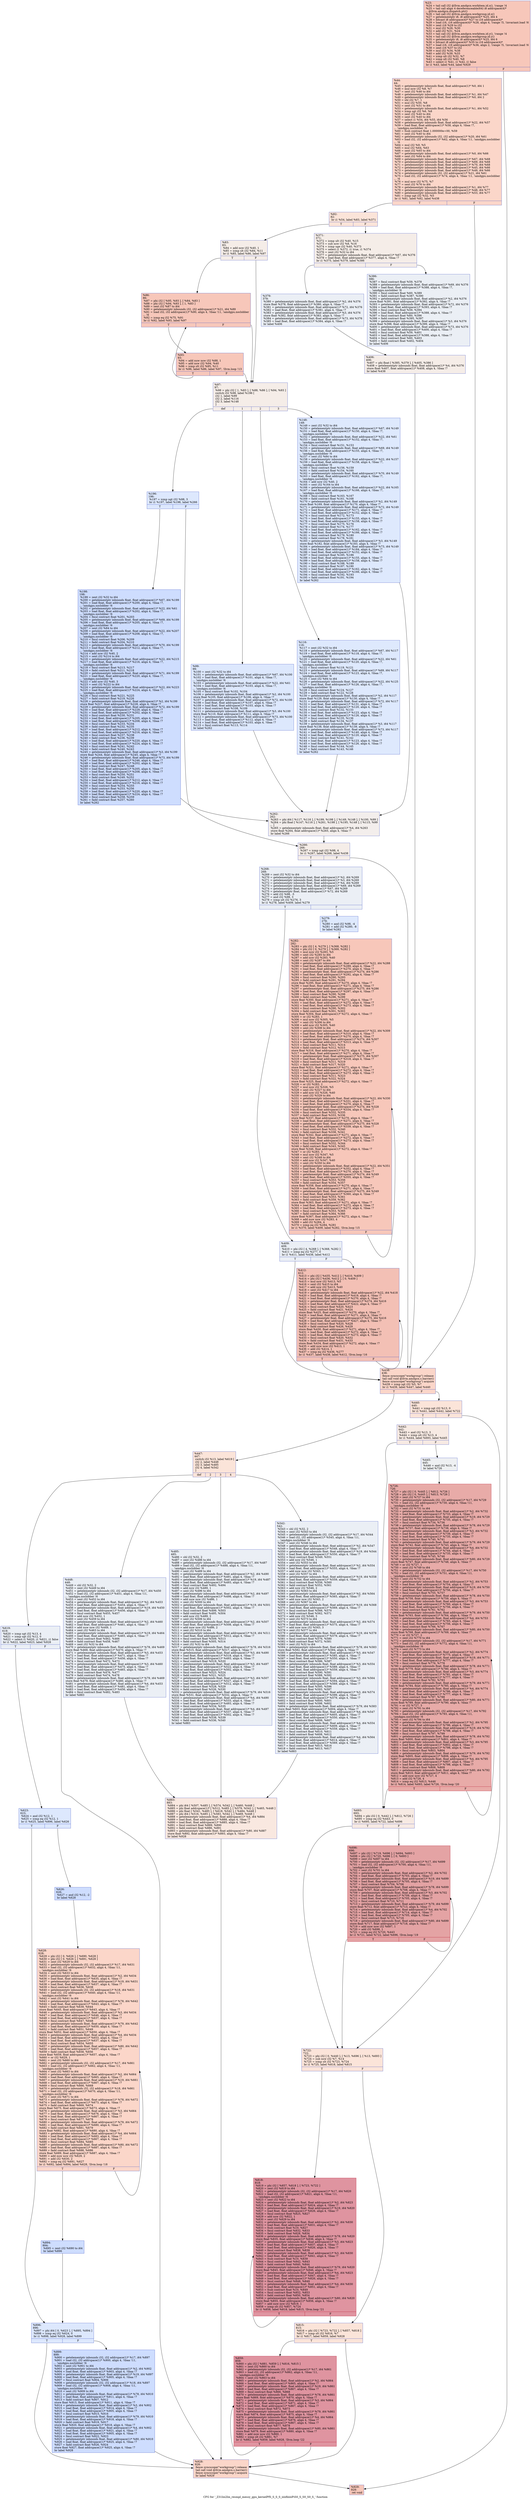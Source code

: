 digraph "CFG for '_Z31lin2lin_resmpl_messy_gpu_kernelPfS_S_S_S_iiiiifiiiiiiPiS0_S_S0_S0_S_' function" {
	label="CFG for '_Z31lin2lin_resmpl_messy_gpu_kernelPfS_S_S_S_iiiiifiiiiiiPiS0_S_S0_S0_S_' function";

	Node0x5a4b9c0 [shape=record,color="#3d50c3ff", style=filled, fillcolor="#ec7f6370",label="{%23:\l  %24 = tail call i32 @llvm.amdgcn.workitem.id.x(), !range !4\l  %25 = tail call align 4 dereferenceable(64) i8 addrspace(4)*\l... @llvm.amdgcn.dispatch.ptr()\l  %26 = tail call i32 @llvm.amdgcn.workgroup.id.x()\l  %27 = getelementptr i8, i8 addrspace(4)* %25, i64 4\l  %28 = bitcast i8 addrspace(4)* %27 to i16 addrspace(4)*\l  %29 = load i16, i16 addrspace(4)* %28, align 4, !range !5, !invariant.load !6\l  %30 = zext i16 %29 to i32\l  %31 = mul i32 %26, %30\l  %32 = add i32 %31, %24\l  %33 = tail call i32 @llvm.amdgcn.workitem.id.y(), !range !4\l  %34 = tail call i32 @llvm.amdgcn.workgroup.id.y()\l  %35 = getelementptr i8, i8 addrspace(4)* %25, i64 6\l  %36 = bitcast i8 addrspace(4)* %35 to i16 addrspace(4)*\l  %37 = load i16, i16 addrspace(4)* %36, align 2, !range !5, !invariant.load !6\l  %38 = zext i16 %37 to i32\l  %39 = mul i32 %34, %38\l  %40 = add i32 %39, %33\l  %41 = icmp ult i32 %32, %7\l  %42 = icmp ult i32 %40, %8\l  %43 = select i1 %41, i1 %42, i1 false\l  br i1 %43, label %44, label %929\l|{<s0>T|<s1>F}}"];
	Node0x5a4b9c0:s0 -> Node0x5a50040;
	Node0x5a4b9c0:s1 -> Node0x5a500d0;
	Node0x5a50040 [shape=record,color="#3d50c3ff", style=filled, fillcolor="#f6a38570",label="{%44:\l44:                                               \l  %45 = getelementptr inbounds float, float addrspace(1)* %0, i64 1\l  %46 = mul nsw i32 %8, %7\l  %47 = sext i32 %46 to i64\l  %48 = getelementptr inbounds float, float addrspace(1)* %1, i64 %47\l  %49 = getelementptr inbounds float, float addrspace(1)* %0, i64 2\l  %50 = shl i32 %7, 1\l  %51 = mul i32 %50, %8\l  %52 = sext i32 %51 to i64\l  %53 = getelementptr inbounds float, float addrspace(1)* %1, i64 %52\l  %54 = icmp sgt i32 %6, %8\l  %55 = zext i32 %40 to i64\l  %56 = sext i32 %40 to i64\l  %57 = select i1 %54, i64 %55, i64 %56\l  %58 = getelementptr inbounds float, float addrspace(1)* %22, i64 %57\l  %59 = load float, float addrspace(1)* %58, align 4, !tbaa !7,\l... !amdgpu.noclobber !6\l  %60 = fsub contract float 1.000000e+00, %59\l  %61 = sext i32 %40 to i64\l  %62 = getelementptr inbounds i32, i32 addrspace(1)* %20, i64 %61\l  %63 = load i32, i32 addrspace(1)* %62, align 4, !tbaa !11, !amdgpu.noclobber\l... !6\l  %64 = mul i32 %9, %5\l  %65 = mul i32 %64, %63\l  %66 = sext i32 %65 to i64\l  %67 = getelementptr inbounds float, float addrspace(1)* %0, i64 %66\l  %68 = sext i32 %64 to i64\l  %69 = getelementptr inbounds float, float addrspace(1)* %67, i64 %68\l  %70 = getelementptr inbounds float, float addrspace(1)* %69, i64 %68\l  %71 = getelementptr inbounds float, float addrspace(1)* %70, i64 %68\l  %72 = getelementptr inbounds float, float addrspace(1)* %45, i64 %66\l  %73 = getelementptr inbounds float, float addrspace(1)* %49, i64 %66\l  %74 = getelementptr inbounds i32, i32 addrspace(1)* %21, i64 %61\l  %75 = load i32, i32 addrspace(1)* %74, align 4, !tbaa !11, !amdgpu.noclobber\l... !6\l  %76 = mul nsw i32 %75, %7\l  %77 = sext i32 %76 to i64\l  %78 = getelementptr inbounds float, float addrspace(1)* %1, i64 %77\l  %79 = getelementptr inbounds float, float addrspace(1)* %48, i64 %77\l  %80 = getelementptr inbounds float, float addrspace(1)* %53, i64 %77\l  %81 = icmp ugt i32 %32, %5\l  br i1 %81, label %82, label %438\l|{<s0>T|<s1>F}}"];
	Node0x5a50040:s0 -> Node0x5a52d00;
	Node0x5a50040:s1 -> Node0x5a52d90;
	Node0x5a52d00 [shape=record,color="#3d50c3ff", style=filled, fillcolor="#f5c1a970",label="{%82:\l82:                                               \l  br i1 %54, label %83, label %371\l|{<s0>T|<s1>F}}"];
	Node0x5a52d00:s0 -> Node0x5a52ed0;
	Node0x5a52d00:s1 -> Node0x5a52f20;
	Node0x5a52ed0 [shape=record,color="#3d50c3ff", style=filled, fillcolor="#e8d6cc70",label="{%83:\l83:                                               \l  %84 = add nsw i32 %40, 1\l  %85 = icmp slt i32 %84, %11\l  br i1 %85, label %86, label %97\l|{<s0>T|<s1>F}}"];
	Node0x5a52ed0:s0 -> Node0x5a53180;
	Node0x5a52ed0:s1 -> Node0x5a531d0;
	Node0x5a53180 [shape=record,color="#3d50c3ff", style=filled, fillcolor="#ec7f6370",label="{%86:\l86:                                               \l  %87 = phi i32 [ %95, %93 ], [ %84, %83 ]\l  %88 = phi i32 [ %94, %93 ], [ 1, %83 ]\l  %89 = sext i32 %87 to i64\l  %90 = getelementptr inbounds i32, i32 addrspace(1)* %21, i64 %89\l  %91 = load i32, i32 addrspace(1)* %90, align 4, !tbaa !11, !amdgpu.noclobber\l... !6\l  %92 = icmp eq i32 %75, %91\l  br i1 %92, label %93, label %97\l|{<s0>T|<s1>F}}"];
	Node0x5a53180:s0 -> Node0x5a53310;
	Node0x5a53180:s1 -> Node0x5a531d0;
	Node0x5a53310 [shape=record,color="#3d50c3ff", style=filled, fillcolor="#ec7f6370",label="{%93:\l93:                                               \l  %94 = add nuw nsw i32 %88, 1\l  %95 = add nsw i32 %94, %40\l  %96 = icmp slt i32 %95, %11\l  br i1 %96, label %86, label %97, !llvm.loop !13\l|{<s0>T|<s1>F}}"];
	Node0x5a53310:s0 -> Node0x5a53180;
	Node0x5a53310:s1 -> Node0x5a531d0;
	Node0x5a531d0 [shape=record,color="#3d50c3ff", style=filled, fillcolor="#e8d6cc70",label="{%97:\l97:                                               \l  %98 = phi i32 [ 1, %83 ], [ %88, %86 ], [ %94, %93 ]\l  switch i32 %98, label %196 [\l    i32 1, label %99\l    i32 2, label %116\l    i32 3, label %148\l  ]\l|{<s0>def|<s1>1|<s2>2|<s3>3}}"];
	Node0x5a531d0:s0 -> Node0x5a53c50;
	Node0x5a531d0:s1 -> Node0x5a53ca0;
	Node0x5a531d0:s2 -> Node0x5a53d30;
	Node0x5a531d0:s3 -> Node0x5a53dc0;
	Node0x5a53ca0 [shape=record,color="#3d50c3ff", style=filled, fillcolor="#b2ccfb70",label="{%99:\l99:                                               \l  %100 = zext i32 %32 to i64\l  %101 = getelementptr inbounds float, float addrspace(1)* %67, i64 %100\l  %102 = load float, float addrspace(1)* %101, align 4, !tbaa !7,\l... !amdgpu.noclobber !6\l  %103 = getelementptr inbounds float, float addrspace(1)* %22, i64 %61\l  %104 = load float, float addrspace(1)* %103, align 4, !tbaa !7,\l... !amdgpu.noclobber !6\l  %105 = fmul contract float %102, %104\l  %106 = getelementptr inbounds float, float addrspace(1)* %2, i64 %100\l  store float %105, float addrspace(1)* %106, align 4, !tbaa !7\l  %107 = getelementptr inbounds float, float addrspace(1)* %72, i64 %100\l  %108 = load float, float addrspace(1)* %107, align 4, !tbaa !7\l  %109 = load float, float addrspace(1)* %103, align 4, !tbaa !7\l  %110 = fmul contract float %108, %109\l  %111 = getelementptr inbounds float, float addrspace(1)* %3, i64 %100\l  store float %110, float addrspace(1)* %111, align 4, !tbaa !7\l  %112 = getelementptr inbounds float, float addrspace(1)* %73, i64 %100\l  %113 = load float, float addrspace(1)* %112, align 4, !tbaa !7\l  %114 = load float, float addrspace(1)* %103, align 4, !tbaa !7\l  %115 = fmul contract float %113, %114\l  br label %262\l}"];
	Node0x5a53ca0 -> Node0x5a54fa0;
	Node0x5a53d30 [shape=record,color="#3d50c3ff", style=filled, fillcolor="#b5cdfa70",label="{%116:\l116:                                              \l  %117 = zext i32 %32 to i64\l  %118 = getelementptr inbounds float, float addrspace(1)* %67, i64 %117\l  %119 = load float, float addrspace(1)* %118, align 4, !tbaa !7,\l... !amdgpu.noclobber !6\l  %120 = getelementptr inbounds float, float addrspace(1)* %22, i64 %61\l  %121 = load float, float addrspace(1)* %120, align 4, !tbaa !7,\l... !amdgpu.noclobber !6\l  %122 = fmul contract float %119, %121\l  %123 = getelementptr inbounds float, float addrspace(1)* %69, i64 %117\l  %124 = load float, float addrspace(1)* %123, align 4, !tbaa !7,\l... !amdgpu.noclobber !6\l  %125 = sext i32 %84 to i64\l  %126 = getelementptr inbounds float, float addrspace(1)* %22, i64 %125\l  %127 = load float, float addrspace(1)* %126, align 4, !tbaa !7,\l... !amdgpu.noclobber !6\l  %128 = fmul contract float %124, %127\l  %129 = fadd contract float %122, %128\l  %130 = getelementptr inbounds float, float addrspace(1)* %2, i64 %117\l  store float %129, float addrspace(1)* %130, align 4, !tbaa !7\l  %131 = getelementptr inbounds float, float addrspace(1)* %72, i64 %117\l  %132 = load float, float addrspace(1)* %131, align 4, !tbaa !7\l  %133 = load float, float addrspace(1)* %120, align 4, !tbaa !7\l  %134 = fmul contract float %132, %133\l  %135 = load float, float addrspace(1)* %123, align 4, !tbaa !7\l  %136 = load float, float addrspace(1)* %126, align 4, !tbaa !7\l  %137 = fmul contract float %135, %136\l  %138 = fadd contract float %134, %137\l  %139 = getelementptr inbounds float, float addrspace(1)* %3, i64 %117\l  store float %138, float addrspace(1)* %139, align 4, !tbaa !7\l  %140 = getelementptr inbounds float, float addrspace(1)* %73, i64 %117\l  %141 = load float, float addrspace(1)* %140, align 4, !tbaa !7\l  %142 = load float, float addrspace(1)* %120, align 4, !tbaa !7\l  %143 = fmul contract float %141, %142\l  %144 = load float, float addrspace(1)* %123, align 4, !tbaa !7\l  %145 = load float, float addrspace(1)* %126, align 4, !tbaa !7\l  %146 = fmul contract float %144, %145\l  %147 = fadd contract float %143, %146\l  br label %262\l}"];
	Node0x5a53d30 -> Node0x5a54fa0;
	Node0x5a53dc0 [shape=record,color="#3d50c3ff", style=filled, fillcolor="#b5cdfa70",label="{%148:\l148:                                              \l  %149 = zext i32 %32 to i64\l  %150 = getelementptr inbounds float, float addrspace(1)* %67, i64 %149\l  %151 = load float, float addrspace(1)* %150, align 4, !tbaa !7,\l... !amdgpu.noclobber !6\l  %152 = getelementptr inbounds float, float addrspace(1)* %22, i64 %61\l  %153 = load float, float addrspace(1)* %152, align 4, !tbaa !7,\l... !amdgpu.noclobber !6\l  %154 = fmul contract float %151, %153\l  %155 = getelementptr inbounds float, float addrspace(1)* %69, i64 %149\l  %156 = load float, float addrspace(1)* %155, align 4, !tbaa !7,\l... !amdgpu.noclobber !6\l  %157 = sext i32 %84 to i64\l  %158 = getelementptr inbounds float, float addrspace(1)* %22, i64 %157\l  %159 = load float, float addrspace(1)* %158, align 4, !tbaa !7,\l... !amdgpu.noclobber !6\l  %160 = fmul contract float %156, %159\l  %161 = fadd contract float %154, %160\l  %162 = getelementptr inbounds float, float addrspace(1)* %70, i64 %149\l  %163 = load float, float addrspace(1)* %162, align 4, !tbaa !7,\l... !amdgpu.noclobber !6\l  %164 = add nsw i32 %40, 2\l  %165 = sext i32 %164 to i64\l  %166 = getelementptr inbounds float, float addrspace(1)* %22, i64 %165\l  %167 = load float, float addrspace(1)* %166, align 4, !tbaa !7,\l... !amdgpu.noclobber !6\l  %168 = fmul contract float %163, %167\l  %169 = fadd contract float %161, %168\l  %170 = getelementptr inbounds float, float addrspace(1)* %2, i64 %149\l  store float %169, float addrspace(1)* %170, align 4, !tbaa !7\l  %171 = getelementptr inbounds float, float addrspace(1)* %72, i64 %149\l  %172 = load float, float addrspace(1)* %171, align 4, !tbaa !7\l  %173 = load float, float addrspace(1)* %152, align 4, !tbaa !7\l  %174 = fmul contract float %172, %173\l  %175 = load float, float addrspace(1)* %155, align 4, !tbaa !7\l  %176 = load float, float addrspace(1)* %158, align 4, !tbaa !7\l  %177 = fmul contract float %175, %176\l  %178 = fadd contract float %174, %177\l  %179 = load float, float addrspace(1)* %162, align 4, !tbaa !7\l  %180 = load float, float addrspace(1)* %166, align 4, !tbaa !7\l  %181 = fmul contract float %179, %180\l  %182 = fadd contract float %178, %181\l  %183 = getelementptr inbounds float, float addrspace(1)* %3, i64 %149\l  store float %182, float addrspace(1)* %183, align 4, !tbaa !7\l  %184 = getelementptr inbounds float, float addrspace(1)* %73, i64 %149\l  %185 = load float, float addrspace(1)* %184, align 4, !tbaa !7\l  %186 = load float, float addrspace(1)* %152, align 4, !tbaa !7\l  %187 = fmul contract float %185, %186\l  %188 = load float, float addrspace(1)* %155, align 4, !tbaa !7\l  %189 = load float, float addrspace(1)* %158, align 4, !tbaa !7\l  %190 = fmul contract float %188, %189\l  %191 = fadd contract float %187, %190\l  %192 = load float, float addrspace(1)* %162, align 4, !tbaa !7\l  %193 = load float, float addrspace(1)* %166, align 4, !tbaa !7\l  %194 = fmul contract float %192, %193\l  %195 = fadd contract float %191, %194\l  br label %262\l}"];
	Node0x5a53dc0 -> Node0x5a54fa0;
	Node0x5a53c50 [shape=record,color="#3d50c3ff", style=filled, fillcolor="#b2ccfb70",label="{%196:\l196:                                              \l  %197 = icmp ugt i32 %98, 3\l  br i1 %197, label %198, label %266\l|{<s0>T|<s1>F}}"];
	Node0x5a53c50:s0 -> Node0x5a545c0;
	Node0x5a53c50:s1 -> Node0x5a54610;
	Node0x5a545c0 [shape=record,color="#3d50c3ff", style=filled, fillcolor="#8fb1fe70",label="{%198:\l198:                                              \l  %199 = zext i32 %32 to i64\l  %200 = getelementptr inbounds float, float addrspace(1)* %67, i64 %199\l  %201 = load float, float addrspace(1)* %200, align 4, !tbaa !7,\l... !amdgpu.noclobber !6\l  %202 = getelementptr inbounds float, float addrspace(1)* %22, i64 %61\l  %203 = load float, float addrspace(1)* %202, align 4, !tbaa !7,\l... !amdgpu.noclobber !6\l  %204 = fmul contract float %201, %203\l  %205 = getelementptr inbounds float, float addrspace(1)* %69, i64 %199\l  %206 = load float, float addrspace(1)* %205, align 4, !tbaa !7,\l... !amdgpu.noclobber !6\l  %207 = sext i32 %84 to i64\l  %208 = getelementptr inbounds float, float addrspace(1)* %22, i64 %207\l  %209 = load float, float addrspace(1)* %208, align 4, !tbaa !7,\l... !amdgpu.noclobber !6\l  %210 = fmul contract float %206, %209\l  %211 = fadd contract float %204, %210\l  %212 = getelementptr inbounds float, float addrspace(1)* %70, i64 %199\l  %213 = load float, float addrspace(1)* %212, align 4, !tbaa !7,\l... !amdgpu.noclobber !6\l  %214 = add nsw i32 %40, 2\l  %215 = sext i32 %214 to i64\l  %216 = getelementptr inbounds float, float addrspace(1)* %22, i64 %215\l  %217 = load float, float addrspace(1)* %216, align 4, !tbaa !7,\l... !amdgpu.noclobber !6\l  %218 = fmul contract float %213, %217\l  %219 = fadd contract float %211, %218\l  %220 = getelementptr inbounds float, float addrspace(1)* %71, i64 %199\l  %221 = load float, float addrspace(1)* %220, align 4, !tbaa !7,\l... !amdgpu.noclobber !6\l  %222 = add nsw i32 %40, 3\l  %223 = sext i32 %222 to i64\l  %224 = getelementptr inbounds float, float addrspace(1)* %22, i64 %223\l  %225 = load float, float addrspace(1)* %224, align 4, !tbaa !7,\l... !amdgpu.noclobber !6\l  %226 = fmul contract float %221, %225\l  %227 = fadd contract float %219, %226\l  %228 = getelementptr inbounds float, float addrspace(1)* %2, i64 %199\l  store float %227, float addrspace(1)* %228, align 4, !tbaa !7\l  %229 = getelementptr inbounds float, float addrspace(1)* %72, i64 %199\l  %230 = load float, float addrspace(1)* %229, align 4, !tbaa !7\l  %231 = load float, float addrspace(1)* %202, align 4, !tbaa !7\l  %232 = fmul contract float %230, %231\l  %233 = load float, float addrspace(1)* %205, align 4, !tbaa !7\l  %234 = load float, float addrspace(1)* %208, align 4, !tbaa !7\l  %235 = fmul contract float %233, %234\l  %236 = fadd contract float %232, %235\l  %237 = load float, float addrspace(1)* %212, align 4, !tbaa !7\l  %238 = load float, float addrspace(1)* %216, align 4, !tbaa !7\l  %239 = fmul contract float %237, %238\l  %240 = fadd contract float %236, %239\l  %241 = load float, float addrspace(1)* %220, align 4, !tbaa !7\l  %242 = load float, float addrspace(1)* %224, align 4, !tbaa !7\l  %243 = fmul contract float %241, %242\l  %244 = fadd contract float %240, %243\l  %245 = getelementptr inbounds float, float addrspace(1)* %3, i64 %199\l  store float %244, float addrspace(1)* %245, align 4, !tbaa !7\l  %246 = getelementptr inbounds float, float addrspace(1)* %73, i64 %199\l  %247 = load float, float addrspace(1)* %246, align 4, !tbaa !7\l  %248 = load float, float addrspace(1)* %202, align 4, !tbaa !7\l  %249 = fmul contract float %247, %248\l  %250 = load float, float addrspace(1)* %205, align 4, !tbaa !7\l  %251 = load float, float addrspace(1)* %208, align 4, !tbaa !7\l  %252 = fmul contract float %250, %251\l  %253 = fadd contract float %249, %252\l  %254 = load float, float addrspace(1)* %212, align 4, !tbaa !7\l  %255 = load float, float addrspace(1)* %216, align 4, !tbaa !7\l  %256 = fmul contract float %254, %255\l  %257 = fadd contract float %253, %256\l  %258 = load float, float addrspace(1)* %220, align 4, !tbaa !7\l  %259 = load float, float addrspace(1)* %224, align 4, !tbaa !7\l  %260 = fmul contract float %258, %259\l  %261 = fadd contract float %257, %260\l  br label %262\l}"];
	Node0x5a545c0 -> Node0x5a54fa0;
	Node0x5a54fa0 [shape=record,color="#3d50c3ff", style=filled, fillcolor="#e3d9d370",label="{%262:\l262:                                              \l  %263 = phi i64 [ %117, %116 ], [ %199, %198 ], [ %149, %148 ], [ %100, %99 ]\l  %264 = phi float [ %147, %116 ], [ %261, %198 ], [ %195, %148 ], [ %115, %99\l... ]\l  %265 = getelementptr inbounds float, float addrspace(1)* %4, i64 %263\l  store float %264, float addrspace(1)* %265, align 4, !tbaa !7\l  br label %266\l}"];
	Node0x5a54fa0 -> Node0x5a54610;
	Node0x5a54610 [shape=record,color="#3d50c3ff", style=filled, fillcolor="#e8d6cc70",label="{%266:\l266:                                              \l  %267 = icmp ugt i32 %98, 4\l  br i1 %267, label %268, label %438\l|{<s0>T|<s1>F}}"];
	Node0x5a54610:s0 -> Node0x5a55ed0;
	Node0x5a54610:s1 -> Node0x5a52d90;
	Node0x5a55ed0 [shape=record,color="#3d50c3ff", style=filled, fillcolor="#d1dae970",label="{%268:\l268:                                              \l  %269 = zext i32 %32 to i64\l  %270 = getelementptr inbounds float, float addrspace(1)* %2, i64 %269\l  %271 = getelementptr inbounds float, float addrspace(1)* %3, i64 %269\l  %272 = getelementptr inbounds float, float addrspace(1)* %4, i64 %269\l  %273 = getelementptr inbounds float, float addrspace(1)* %69, i64 %269\l  %274 = getelementptr float, float addrspace(1)* %67, i64 %269\l  %275 = getelementptr float, float addrspace(1)* %72, i64 %269\l  %276 = add i32 %98, -5\l  %277 = and i32 %98, 3\l  %278 = icmp ult i32 %276, 3\l  br i1 %278, label %409, label %279\l|{<s0>T|<s1>F}}"];
	Node0x5a55ed0:s0 -> Node0x5a5d010;
	Node0x5a55ed0:s1 -> Node0x5a5d060;
	Node0x5a5d060 [shape=record,color="#3d50c3ff", style=filled, fillcolor="#b5cdfa70",label="{%279:\l279:                                              \l  %280 = and i32 %98, -4\l  %281 = add i32 %280, -8\l  br label %282\l}"];
	Node0x5a5d060 -> Node0x5a5d2e0;
	Node0x5a5d2e0 [shape=record,color="#3d50c3ff", style=filled, fillcolor="#ec7f6370",label="{%282:\l282:                                              \l  %283 = phi i32 [ 4, %279 ], [ %368, %282 ]\l  %284 = phi i32 [ 0, %279 ], [ %369, %282 ]\l  %285 = mul nsw i32 %283, %5\l  %286 = sext i32 %285 to i64\l  %287 = add nsw i32 %283, %40\l  %288 = sext i32 %287 to i64\l  %289 = getelementptr inbounds float, float addrspace(1)* %22, i64 %288\l  %290 = load float, float addrspace(1)* %289, align 4, !tbaa !7\l  %291 = load float, float addrspace(1)* %270, align 4, !tbaa !7\l  %292 = getelementptr float, float addrspace(1)* %274, i64 %286\l  %293 = load float, float addrspace(1)* %292, align 4, !tbaa !7\l  %294 = fmul contract float %290, %293\l  %295 = fadd contract float %291, %294\l  store float %295, float addrspace(1)* %270, align 4, !tbaa !7\l  %296 = load float, float addrspace(1)* %271, align 4, !tbaa !7\l  %297 = getelementptr float, float addrspace(1)* %275, i64 %286\l  %298 = load float, float addrspace(1)* %297, align 4, !tbaa !7\l  %299 = fmul contract float %290, %298\l  %300 = fadd contract float %296, %299\l  store float %300, float addrspace(1)* %271, align 4, !tbaa !7\l  %301 = load float, float addrspace(1)* %272, align 4, !tbaa !7\l  %302 = load float, float addrspace(1)* %273, align 4, !tbaa !7\l  %303 = fmul contract float %290, %302\l  %304 = fadd contract float %301, %303\l  store float %304, float addrspace(1)* %272, align 4, !tbaa !7\l  %305 = or i32 %283, 1\l  %306 = mul nsw i32 %305, %5\l  %307 = sext i32 %306 to i64\l  %308 = add nsw i32 %305, %40\l  %309 = sext i32 %308 to i64\l  %310 = getelementptr inbounds float, float addrspace(1)* %22, i64 %309\l  %311 = load float, float addrspace(1)* %310, align 4, !tbaa !7\l  %312 = load float, float addrspace(1)* %270, align 4, !tbaa !7\l  %313 = getelementptr float, float addrspace(1)* %274, i64 %307\l  %314 = load float, float addrspace(1)* %313, align 4, !tbaa !7\l  %315 = fmul contract float %311, %314\l  %316 = fadd contract float %312, %315\l  store float %316, float addrspace(1)* %270, align 4, !tbaa !7\l  %317 = load float, float addrspace(1)* %271, align 4, !tbaa !7\l  %318 = getelementptr float, float addrspace(1)* %275, i64 %307\l  %319 = load float, float addrspace(1)* %318, align 4, !tbaa !7\l  %320 = fmul contract float %311, %319\l  %321 = fadd contract float %317, %320\l  store float %321, float addrspace(1)* %271, align 4, !tbaa !7\l  %322 = load float, float addrspace(1)* %272, align 4, !tbaa !7\l  %323 = load float, float addrspace(1)* %273, align 4, !tbaa !7\l  %324 = fmul contract float %311, %323\l  %325 = fadd contract float %322, %324\l  store float %325, float addrspace(1)* %272, align 4, !tbaa !7\l  %326 = or i32 %283, 2\l  %327 = mul nsw i32 %326, %5\l  %328 = sext i32 %327 to i64\l  %329 = add nsw i32 %326, %40\l  %330 = sext i32 %329 to i64\l  %331 = getelementptr inbounds float, float addrspace(1)* %22, i64 %330\l  %332 = load float, float addrspace(1)* %331, align 4, !tbaa !7\l  %333 = load float, float addrspace(1)* %270, align 4, !tbaa !7\l  %334 = getelementptr float, float addrspace(1)* %274, i64 %328\l  %335 = load float, float addrspace(1)* %334, align 4, !tbaa !7\l  %336 = fmul contract float %332, %335\l  %337 = fadd contract float %333, %336\l  store float %337, float addrspace(1)* %270, align 4, !tbaa !7\l  %338 = load float, float addrspace(1)* %271, align 4, !tbaa !7\l  %339 = getelementptr float, float addrspace(1)* %275, i64 %328\l  %340 = load float, float addrspace(1)* %339, align 4, !tbaa !7\l  %341 = fmul contract float %332, %340\l  %342 = fadd contract float %338, %341\l  store float %342, float addrspace(1)* %271, align 4, !tbaa !7\l  %343 = load float, float addrspace(1)* %272, align 4, !tbaa !7\l  %344 = load float, float addrspace(1)* %273, align 4, !tbaa !7\l  %345 = fmul contract float %332, %344\l  %346 = fadd contract float %343, %345\l  store float %346, float addrspace(1)* %272, align 4, !tbaa !7\l  %347 = or i32 %283, 3\l  %348 = mul nsw i32 %347, %5\l  %349 = sext i32 %348 to i64\l  %350 = add nsw i32 %347, %40\l  %351 = sext i32 %350 to i64\l  %352 = getelementptr inbounds float, float addrspace(1)* %22, i64 %351\l  %353 = load float, float addrspace(1)* %352, align 4, !tbaa !7\l  %354 = load float, float addrspace(1)* %270, align 4, !tbaa !7\l  %355 = getelementptr float, float addrspace(1)* %274, i64 %349\l  %356 = load float, float addrspace(1)* %355, align 4, !tbaa !7\l  %357 = fmul contract float %353, %356\l  %358 = fadd contract float %354, %357\l  store float %358, float addrspace(1)* %270, align 4, !tbaa !7\l  %359 = load float, float addrspace(1)* %271, align 4, !tbaa !7\l  %360 = getelementptr float, float addrspace(1)* %275, i64 %349\l  %361 = load float, float addrspace(1)* %360, align 4, !tbaa !7\l  %362 = fmul contract float %353, %361\l  %363 = fadd contract float %359, %362\l  store float %363, float addrspace(1)* %271, align 4, !tbaa !7\l  %364 = load float, float addrspace(1)* %272, align 4, !tbaa !7\l  %365 = load float, float addrspace(1)* %273, align 4, !tbaa !7\l  %366 = fmul contract float %353, %365\l  %367 = fadd contract float %364, %366\l  store float %367, float addrspace(1)* %272, align 4, !tbaa !7\l  %368 = add nuw nsw i32 %283, 4\l  %369 = add i32 %284, 4\l  %370 = icmp eq i32 %284, %281\l  br i1 %370, label %409, label %282, !llvm.loop !15\l|{<s0>T|<s1>F}}"];
	Node0x5a5d2e0:s0 -> Node0x5a5d010;
	Node0x5a5d2e0:s1 -> Node0x5a5d2e0;
	Node0x5a52f20 [shape=record,color="#3d50c3ff", style=filled, fillcolor="#e8d6cc70",label="{%371:\l371:                                              \l  %372 = icmp ult i32 %40, %15\l  %373 = sub nsw i32 %8, %16\l  %374 = icmp uge i32 %40, %373\l  %375 = select i1 %372, i1 true, i1 %374\l  %376 = zext i32 %32 to i64\l  %377 = getelementptr inbounds float, float addrspace(1)* %67, i64 %376\l  %378 = load float, float addrspace(1)* %377, align 4, !tbaa !7\l  br i1 %375, label %379, label %386\l|{<s0>T|<s1>F}}"];
	Node0x5a52f20:s0 -> Node0x5a62ec0;
	Node0x5a52f20:s1 -> Node0x5a62f10;
	Node0x5a62ec0 [shape=record,color="#3d50c3ff", style=filled, fillcolor="#d1dae970",label="{%379:\l379:                                              \l  %380 = getelementptr inbounds float, float addrspace(1)* %2, i64 %376\l  store float %378, float addrspace(1)* %380, align 4, !tbaa !7\l  %381 = getelementptr inbounds float, float addrspace(1)* %72, i64 %376\l  %382 = load float, float addrspace(1)* %381, align 4, !tbaa !7\l  %383 = getelementptr inbounds float, float addrspace(1)* %3, i64 %376\l  store float %382, float addrspace(1)* %383, align 4, !tbaa !7\l  %384 = getelementptr inbounds float, float addrspace(1)* %73, i64 %376\l  %385 = load float, float addrspace(1)* %384, align 4, !tbaa !7\l  br label %406\l}"];
	Node0x5a62ec0 -> Node0x5a634d0;
	Node0x5a62f10 [shape=record,color="#3d50c3ff", style=filled, fillcolor="#d1dae970",label="{%386:\l386:                                              \l  %387 = fmul contract float %59, %378\l  %388 = getelementptr inbounds float, float addrspace(1)* %69, i64 %376\l  %389 = load float, float addrspace(1)* %388, align 4, !tbaa !7,\l... !amdgpu.noclobber !6\l  %390 = fmul contract float %60, %389\l  %391 = fadd contract float %387, %390\l  %392 = getelementptr inbounds float, float addrspace(1)* %2, i64 %376\l  store float %391, float addrspace(1)* %392, align 4, !tbaa !7\l  %393 = getelementptr inbounds float, float addrspace(1)* %72, i64 %376\l  %394 = load float, float addrspace(1)* %393, align 4, !tbaa !7\l  %395 = fmul contract float %59, %394\l  %396 = load float, float addrspace(1)* %388, align 4, !tbaa !7\l  %397 = fmul contract float %60, %396\l  %398 = fadd contract float %395, %397\l  %399 = getelementptr inbounds float, float addrspace(1)* %3, i64 %376\l  store float %398, float addrspace(1)* %399, align 4, !tbaa !7\l  %400 = getelementptr inbounds float, float addrspace(1)* %73, i64 %376\l  %401 = load float, float addrspace(1)* %400, align 4, !tbaa !7\l  %402 = fmul contract float %59, %401\l  %403 = load float, float addrspace(1)* %388, align 4, !tbaa !7\l  %404 = fmul contract float %60, %403\l  %405 = fadd contract float %402, %404\l  br label %406\l}"];
	Node0x5a62f10 -> Node0x5a634d0;
	Node0x5a634d0 [shape=record,color="#3d50c3ff", style=filled, fillcolor="#e8d6cc70",label="{%406:\l406:                                              \l  %407 = phi float [ %385, %379 ], [ %405, %386 ]\l  %408 = getelementptr inbounds float, float addrspace(1)* %4, i64 %376\l  store float %407, float addrspace(1)* %408, align 4, !tbaa !7\l  br label %438\l}"];
	Node0x5a634d0 -> Node0x5a52d90;
	Node0x5a5d010 [shape=record,color="#3d50c3ff", style=filled, fillcolor="#d1dae970",label="{%409:\l409:                                              \l  %410 = phi i32 [ 4, %268 ], [ %368, %282 ]\l  %411 = icmp eq i32 %277, 0\l  br i1 %411, label %438, label %412\l|{<s0>T|<s1>F}}"];
	Node0x5a5d010:s0 -> Node0x5a52d90;
	Node0x5a5d010:s1 -> Node0x5a64510;
	Node0x5a64510 [shape=record,color="#3d50c3ff", style=filled, fillcolor="#e5705870",label="{%412:\l412:                                              \l  %413 = phi i32 [ %435, %412 ], [ %410, %409 ]\l  %414 = phi i32 [ %436, %412 ], [ 0, %409 ]\l  %415 = mul nsw i32 %413, %5\l  %416 = sext i32 %415 to i64\l  %417 = add nsw i32 %413, %40\l  %418 = sext i32 %417 to i64\l  %419 = getelementptr inbounds float, float addrspace(1)* %22, i64 %418\l  %420 = load float, float addrspace(1)* %419, align 4, !tbaa !7\l  %421 = load float, float addrspace(1)* %270, align 4, !tbaa !7\l  %422 = getelementptr float, float addrspace(1)* %274, i64 %416\l  %423 = load float, float addrspace(1)* %422, align 4, !tbaa !7\l  %424 = fmul contract float %420, %423\l  %425 = fadd contract float %421, %424\l  store float %425, float addrspace(1)* %270, align 4, !tbaa !7\l  %426 = load float, float addrspace(1)* %271, align 4, !tbaa !7\l  %427 = getelementptr float, float addrspace(1)* %275, i64 %416\l  %428 = load float, float addrspace(1)* %427, align 4, !tbaa !7\l  %429 = fmul contract float %420, %428\l  %430 = fadd contract float %426, %429\l  store float %430, float addrspace(1)* %271, align 4, !tbaa !7\l  %431 = load float, float addrspace(1)* %272, align 4, !tbaa !7\l  %432 = load float, float addrspace(1)* %273, align 4, !tbaa !7\l  %433 = fmul contract float %420, %432\l  %434 = fadd contract float %431, %433\l  store float %434, float addrspace(1)* %272, align 4, !tbaa !7\l  %435 = add nuw nsw i32 %413, 1\l  %436 = add i32 %414, 1\l  %437 = icmp eq i32 %436, %277\l  br i1 %437, label %438, label %412, !llvm.loop !16\l|{<s0>T|<s1>F}}"];
	Node0x5a64510:s0 -> Node0x5a52d90;
	Node0x5a64510:s1 -> Node0x5a64510;
	Node0x5a52d90 [shape=record,color="#3d50c3ff", style=filled, fillcolor="#f6a38570",label="{%438:\l438:                                              \l  fence syncscope(\"workgroup\") release\l  tail call void @llvm.amdgcn.s.barrier()\l  fence syncscope(\"workgroup\") acquire\l  %439 = icmp sgt i32 %5, %7\l  br i1 %439, label %447, label %440\l|{<s0>T|<s1>F}}"];
	Node0x5a52d90:s0 -> Node0x5a65d90;
	Node0x5a52d90:s1 -> Node0x5a65e20;
	Node0x5a65e20 [shape=record,color="#3d50c3ff", style=filled, fillcolor="#f5c1a970",label="{%440:\l440:                                              \l  %441 = icmp sgt i32 %13, 0\l  br i1 %441, label %442, label %722\l|{<s0>T|<s1>F}}"];
	Node0x5a65e20:s0 -> Node0x5a65ff0;
	Node0x5a65e20:s1 -> Node0x5a66040;
	Node0x5a65ff0 [shape=record,color="#3d50c3ff", style=filled, fillcolor="#eed0c070",label="{%442:\l442:                                              \l  %443 = and i32 %13, 3\l  %444 = icmp ult i32 %13, 4\l  br i1 %444, label %693, label %445\l|{<s0>T|<s1>F}}"];
	Node0x5a65ff0:s0 -> Node0x5a662a0;
	Node0x5a65ff0:s1 -> Node0x5a662f0;
	Node0x5a662f0 [shape=record,color="#3d50c3ff", style=filled, fillcolor="#d9dce170",label="{%445:\l445:                                              \l  %446 = and i32 %13, -4\l  br label %726\l}"];
	Node0x5a662f0 -> Node0x5a664c0;
	Node0x5a65d90 [shape=record,color="#3d50c3ff", style=filled, fillcolor="#f5c1a970",label="{%447:\l447:                                              \l  switch i32 %13, label %619 [\l    i32 2, label %448\l    i32 3, label %485\l    i32 4, label %542\l  ]\l|{<s0>def|<s1>2|<s2>3|<s3>4}}"];
	Node0x5a65d90:s0 -> Node0x5a66580;
	Node0x5a65d90:s1 -> Node0x5a665d0;
	Node0x5a65d90:s2 -> Node0x5a66660;
	Node0x5a65d90:s3 -> Node0x5a666f0;
	Node0x5a665d0 [shape=record,color="#3d50c3ff", style=filled, fillcolor="#d1dae970",label="{%448:\l448:                                              \l  %449 = shl i32 %32, 2\l  %450 = zext i32 %449 to i64\l  %451 = getelementptr inbounds i32, i32 addrspace(1)* %17, i64 %450\l  %452 = load i32, i32 addrspace(1)* %451, align 4, !tbaa !11,\l... !amdgpu.noclobber !6\l  %453 = sext i32 %452 to i64\l  %454 = getelementptr inbounds float, float addrspace(1)* %2, i64 %453\l  %455 = load float, float addrspace(1)* %454, align 4, !tbaa !7\l  %456 = getelementptr inbounds float, float addrspace(1)* %19, i64 %450\l  %457 = load float, float addrspace(1)* %456, align 4, !tbaa !7\l  %458 = fmul contract float %455, %457\l  %459 = add nsw i32 %452, 1\l  %460 = sext i32 %459 to i64\l  %461 = getelementptr inbounds float, float addrspace(1)* %2, i64 %460\l  %462 = load float, float addrspace(1)* %461, align 4, !tbaa !7\l  %463 = add nuw nsw i32 %449, 1\l  %464 = zext i32 %463 to i64\l  %465 = getelementptr inbounds float, float addrspace(1)* %19, i64 %464\l  %466 = load float, float addrspace(1)* %465, align 4, !tbaa !7\l  %467 = fmul contract float %462, %466\l  %468 = fadd contract float %458, %467\l  %469 = zext i32 %32 to i64\l  %470 = getelementptr inbounds float, float addrspace(1)* %78, i64 %469\l  store float %468, float addrspace(1)* %470, align 4, !tbaa !7\l  %471 = getelementptr inbounds float, float addrspace(1)* %3, i64 %453\l  %472 = load float, float addrspace(1)* %471, align 4, !tbaa !7\l  %473 = load float, float addrspace(1)* %456, align 4, !tbaa !7\l  %474 = fmul contract float %472, %473\l  %475 = getelementptr inbounds float, float addrspace(1)* %3, i64 %460\l  %476 = load float, float addrspace(1)* %475, align 4, !tbaa !7\l  %477 = load float, float addrspace(1)* %465, align 4, !tbaa !7\l  %478 = fmul contract float %476, %477\l  %479 = fadd contract float %474, %478\l  %480 = getelementptr inbounds float, float addrspace(1)* %79, i64 %469\l  store float %479, float addrspace(1)* %480, align 4, !tbaa !7\l  %481 = getelementptr inbounds float, float addrspace(1)* %4, i64 %453\l  %482 = load float, float addrspace(1)* %481, align 4, !tbaa !7\l  %483 = load float, float addrspace(1)* %456, align 4, !tbaa !7\l  %484 = fmul contract float %482, %483\l  br label %883\l}"];
	Node0x5a665d0 -> Node0x5a67d20;
	Node0x5a66660 [shape=record,color="#3d50c3ff", style=filled, fillcolor="#d1dae970",label="{%485:\l485:                                              \l  %486 = shl i32 %32, 2\l  %487 = zext i32 %486 to i64\l  %488 = getelementptr inbounds i32, i32 addrspace(1)* %17, i64 %487\l  %489 = load i32, i32 addrspace(1)* %488, align 4, !tbaa !11,\l... !amdgpu.noclobber !6\l  %490 = sext i32 %489 to i64\l  %491 = getelementptr inbounds float, float addrspace(1)* %2, i64 %490\l  %492 = load float, float addrspace(1)* %491, align 4, !tbaa !7\l  %493 = getelementptr inbounds float, float addrspace(1)* %19, i64 %487\l  %494 = load float, float addrspace(1)* %493, align 4, !tbaa !7\l  %495 = fmul contract float %492, %494\l  %496 = add nsw i32 %489, 1\l  %497 = sext i32 %496 to i64\l  %498 = getelementptr inbounds float, float addrspace(1)* %2, i64 %497\l  %499 = load float, float addrspace(1)* %498, align 4, !tbaa !7\l  %500 = add nuw nsw i32 %486, 1\l  %501 = zext i32 %500 to i64\l  %502 = getelementptr inbounds float, float addrspace(1)* %19, i64 %501\l  %503 = load float, float addrspace(1)* %502, align 4, !tbaa !7\l  %504 = fmul contract float %499, %503\l  %505 = fadd contract float %495, %504\l  %506 = add nsw i32 %489, 2\l  %507 = sext i32 %506 to i64\l  %508 = getelementptr inbounds float, float addrspace(1)* %2, i64 %507\l  %509 = load float, float addrspace(1)* %508, align 4, !tbaa !7\l  %510 = add nuw nsw i32 %486, 2\l  %511 = zext i32 %510 to i64\l  %512 = getelementptr inbounds float, float addrspace(1)* %19, i64 %511\l  %513 = load float, float addrspace(1)* %512, align 4, !tbaa !7\l  %514 = fmul contract float %509, %513\l  %515 = fadd contract float %505, %514\l  %516 = zext i32 %32 to i64\l  %517 = getelementptr inbounds float, float addrspace(1)* %78, i64 %516\l  store float %515, float addrspace(1)* %517, align 4, !tbaa !7\l  %518 = getelementptr inbounds float, float addrspace(1)* %3, i64 %490\l  %519 = load float, float addrspace(1)* %518, align 4, !tbaa !7\l  %520 = load float, float addrspace(1)* %493, align 4, !tbaa !7\l  %521 = fmul contract float %519, %520\l  %522 = getelementptr inbounds float, float addrspace(1)* %3, i64 %497\l  %523 = load float, float addrspace(1)* %522, align 4, !tbaa !7\l  %524 = load float, float addrspace(1)* %502, align 4, !tbaa !7\l  %525 = fmul contract float %523, %524\l  %526 = fadd contract float %521, %525\l  %527 = getelementptr inbounds float, float addrspace(1)* %3, i64 %507\l  %528 = load float, float addrspace(1)* %527, align 4, !tbaa !7\l  %529 = load float, float addrspace(1)* %512, align 4, !tbaa !7\l  %530 = fmul contract float %528, %529\l  %531 = fadd contract float %526, %530\l  %532 = getelementptr inbounds float, float addrspace(1)* %79, i64 %516\l  store float %531, float addrspace(1)* %532, align 4, !tbaa !7\l  %533 = getelementptr inbounds float, float addrspace(1)* %4, i64 %490\l  %534 = load float, float addrspace(1)* %533, align 4, !tbaa !7\l  %535 = load float, float addrspace(1)* %493, align 4, !tbaa !7\l  %536 = fmul contract float %534, %535\l  %537 = getelementptr inbounds float, float addrspace(1)* %4, i64 %497\l  %538 = load float, float addrspace(1)* %537, align 4, !tbaa !7\l  %539 = load float, float addrspace(1)* %502, align 4, !tbaa !7\l  %540 = fmul contract float %538, %539\l  %541 = fadd contract float %536, %540\l  br label %883\l}"];
	Node0x5a66660 -> Node0x5a67d20;
	Node0x5a666f0 [shape=record,color="#3d50c3ff", style=filled, fillcolor="#d1dae970",label="{%542:\l542:                                              \l  %543 = shl i32 %32, 2\l  %544 = zext i32 %543 to i64\l  %545 = getelementptr inbounds i32, i32 addrspace(1)* %17, i64 %544\l  %546 = load i32, i32 addrspace(1)* %545, align 4, !tbaa !11,\l... !amdgpu.noclobber !6\l  %547 = sext i32 %546 to i64\l  %548 = getelementptr inbounds float, float addrspace(1)* %2, i64 %547\l  %549 = load float, float addrspace(1)* %548, align 4, !tbaa !7\l  %550 = getelementptr inbounds float, float addrspace(1)* %19, i64 %544\l  %551 = load float, float addrspace(1)* %550, align 4, !tbaa !7\l  %552 = fmul contract float %549, %551\l  %553 = add nsw i32 %546, 1\l  %554 = sext i32 %553 to i64\l  %555 = getelementptr inbounds float, float addrspace(1)* %2, i64 %554\l  %556 = load float, float addrspace(1)* %555, align 4, !tbaa !7\l  %557 = add nuw nsw i32 %543, 1\l  %558 = zext i32 %557 to i64\l  %559 = getelementptr inbounds float, float addrspace(1)* %19, i64 %558\l  %560 = load float, float addrspace(1)* %559, align 4, !tbaa !7\l  %561 = fmul contract float %556, %560\l  %562 = fadd contract float %552, %561\l  %563 = add nsw i32 %546, 2\l  %564 = sext i32 %563 to i64\l  %565 = getelementptr inbounds float, float addrspace(1)* %2, i64 %564\l  %566 = load float, float addrspace(1)* %565, align 4, !tbaa !7\l  %567 = add nuw nsw i32 %543, 2\l  %568 = zext i32 %567 to i64\l  %569 = getelementptr inbounds float, float addrspace(1)* %19, i64 %568\l  %570 = load float, float addrspace(1)* %569, align 4, !tbaa !7\l  %571 = fmul contract float %566, %570\l  %572 = fadd contract float %562, %571\l  %573 = add nsw i32 %546, 3\l  %574 = sext i32 %573 to i64\l  %575 = getelementptr inbounds float, float addrspace(1)* %2, i64 %574\l  %576 = load float, float addrspace(1)* %575, align 4, !tbaa !7\l  %577 = add nuw nsw i32 %543, 3\l  %578 = zext i32 %577 to i64\l  %579 = getelementptr inbounds float, float addrspace(1)* %19, i64 %578\l  %580 = load float, float addrspace(1)* %579, align 4, !tbaa !7\l  %581 = fmul contract float %576, %580\l  %582 = fadd contract float %572, %581\l  %583 = zext i32 %32 to i64\l  %584 = getelementptr inbounds float, float addrspace(1)* %78, i64 %583\l  store float %582, float addrspace(1)* %584, align 4, !tbaa !7\l  %585 = getelementptr inbounds float, float addrspace(1)* %3, i64 %547\l  %586 = load float, float addrspace(1)* %585, align 4, !tbaa !7\l  %587 = load float, float addrspace(1)* %550, align 4, !tbaa !7\l  %588 = fmul contract float %586, %587\l  %589 = getelementptr inbounds float, float addrspace(1)* %3, i64 %554\l  %590 = load float, float addrspace(1)* %589, align 4, !tbaa !7\l  %591 = load float, float addrspace(1)* %559, align 4, !tbaa !7\l  %592 = fmul contract float %590, %591\l  %593 = fadd contract float %588, %592\l  %594 = getelementptr inbounds float, float addrspace(1)* %3, i64 %564\l  %595 = load float, float addrspace(1)* %594, align 4, !tbaa !7\l  %596 = load float, float addrspace(1)* %569, align 4, !tbaa !7\l  %597 = fmul contract float %595, %596\l  %598 = fadd contract float %593, %597\l  %599 = getelementptr inbounds float, float addrspace(1)* %3, i64 %574\l  %600 = load float, float addrspace(1)* %599, align 4, !tbaa !7\l  %601 = load float, float addrspace(1)* %579, align 4, !tbaa !7\l  %602 = fmul contract float %600, %601\l  %603 = fadd contract float %598, %602\l  %604 = getelementptr inbounds float, float addrspace(1)* %79, i64 %583\l  store float %603, float addrspace(1)* %604, align 4, !tbaa !7\l  %605 = getelementptr inbounds float, float addrspace(1)* %4, i64 %547\l  %606 = load float, float addrspace(1)* %605, align 4, !tbaa !7\l  %607 = load float, float addrspace(1)* %550, align 4, !tbaa !7\l  %608 = fmul contract float %606, %607\l  %609 = getelementptr inbounds float, float addrspace(1)* %4, i64 %554\l  %610 = load float, float addrspace(1)* %609, align 4, !tbaa !7\l  %611 = load float, float addrspace(1)* %559, align 4, !tbaa !7\l  %612 = fmul contract float %610, %611\l  %613 = fadd contract float %608, %612\l  %614 = getelementptr inbounds float, float addrspace(1)* %4, i64 %564\l  %615 = load float, float addrspace(1)* %614, align 4, !tbaa !7\l  %616 = load float, float addrspace(1)* %569, align 4, !tbaa !7\l  %617 = fmul contract float %615, %616\l  %618 = fadd contract float %613, %617\l  br label %883\l}"];
	Node0x5a666f0 -> Node0x5a67d20;
	Node0x5a66580 [shape=record,color="#3d50c3ff", style=filled, fillcolor="#d1dae970",label="{%619:\l619:                                              \l  %620 = icmp sgt i32 %13, 4\l  %621 = icmp sgt i32 %12, 0\l  %622 = select i1 %620, i1 %621, i1 false\l  br i1 %622, label %623, label %928\l|{<s0>T|<s1>F}}"];
	Node0x5a66580:s0 -> Node0x5a5f8c0;
	Node0x5a66580:s1 -> Node0x5a5f910;
	Node0x5a5f8c0 [shape=record,color="#3d50c3ff", style=filled, fillcolor="#b2ccfb70",label="{%623:\l623:                                              \l  %624 = and i32 %12, 1\l  %625 = icmp eq i32 %12, 1\l  br i1 %625, label %896, label %626\l|{<s0>T|<s1>F}}"];
	Node0x5a5f8c0:s0 -> Node0x5a5fb30;
	Node0x5a5f8c0:s1 -> Node0x5a5fb80;
	Node0x5a5fb80 [shape=record,color="#3d50c3ff", style=filled, fillcolor="#8fb1fe70",label="{%626:\l626:                                              \l  %627 = and i32 %12, -2\l  br label %628\l}"];
	Node0x5a5fb80 -> Node0x5a5fd50;
	Node0x5a5fd50 [shape=record,color="#3d50c3ff", style=filled, fillcolor="#f6a38570",label="{%628:\l628:                                              \l  %629 = phi i32 [ 0, %626 ], [ %690, %628 ]\l  %630 = phi i32 [ 0, %626 ], [ %691, %628 ]\l  %631 = zext i32 %629 to i64\l  %632 = getelementptr inbounds i32, i32 addrspace(1)* %17, i64 %631\l  %633 = load i32, i32 addrspace(1)* %632, align 4, !tbaa !11,\l... !amdgpu.noclobber !6\l  %634 = sext i32 %633 to i64\l  %635 = getelementptr inbounds float, float addrspace(1)* %2, i64 %634\l  %636 = load float, float addrspace(1)* %635, align 4, !tbaa !7\l  %637 = getelementptr inbounds float, float addrspace(1)* %19, i64 %631\l  %638 = load float, float addrspace(1)* %637, align 4, !tbaa !7\l  %639 = fmul contract float %636, %638\l  %640 = getelementptr inbounds i32, i32 addrspace(1)* %18, i64 %631\l  %641 = load i32, i32 addrspace(1)* %640, align 4, !tbaa !11,\l... !amdgpu.noclobber !6\l  %642 = sext i32 %641 to i64\l  %643 = getelementptr inbounds float, float addrspace(1)* %78, i64 %642\l  %644 = load float, float addrspace(1)* %643, align 4, !tbaa !7\l  %645 = fadd contract float %639, %644\l  store float %645, float addrspace(1)* %643, align 4, !tbaa !7\l  %646 = getelementptr inbounds float, float addrspace(1)* %3, i64 %634\l  %647 = load float, float addrspace(1)* %646, align 4, !tbaa !7\l  %648 = load float, float addrspace(1)* %637, align 4, !tbaa !7\l  %649 = fmul contract float %647, %648\l  %650 = getelementptr inbounds float, float addrspace(1)* %79, i64 %642\l  %651 = load float, float addrspace(1)* %650, align 4, !tbaa !7\l  %652 = fadd contract float %651, %649\l  store float %652, float addrspace(1)* %650, align 4, !tbaa !7\l  %653 = getelementptr inbounds float, float addrspace(1)* %4, i64 %634\l  %654 = load float, float addrspace(1)* %653, align 4, !tbaa !7\l  %655 = load float, float addrspace(1)* %637, align 4, !tbaa !7\l  %656 = fmul contract float %654, %655\l  %657 = getelementptr inbounds float, float addrspace(1)* %80, i64 %642\l  %658 = load float, float addrspace(1)* %657, align 4, !tbaa !7\l  %659 = fadd contract float %658, %656\l  store float %659, float addrspace(1)* %657, align 4, !tbaa !7\l  %660 = or i32 %629, 1\l  %661 = zext i32 %660 to i64\l  %662 = getelementptr inbounds i32, i32 addrspace(1)* %17, i64 %661\l  %663 = load i32, i32 addrspace(1)* %662, align 4, !tbaa !11,\l... !amdgpu.noclobber !6\l  %664 = sext i32 %663 to i64\l  %665 = getelementptr inbounds float, float addrspace(1)* %2, i64 %664\l  %666 = load float, float addrspace(1)* %665, align 4, !tbaa !7\l  %667 = getelementptr inbounds float, float addrspace(1)* %19, i64 %661\l  %668 = load float, float addrspace(1)* %667, align 4, !tbaa !7\l  %669 = fmul contract float %666, %668\l  %670 = getelementptr inbounds i32, i32 addrspace(1)* %18, i64 %661\l  %671 = load i32, i32 addrspace(1)* %670, align 4, !tbaa !11,\l... !amdgpu.noclobber !6\l  %672 = sext i32 %671 to i64\l  %673 = getelementptr inbounds float, float addrspace(1)* %78, i64 %672\l  %674 = load float, float addrspace(1)* %673, align 4, !tbaa !7\l  %675 = fadd contract float %669, %674\l  store float %675, float addrspace(1)* %673, align 4, !tbaa !7\l  %676 = getelementptr inbounds float, float addrspace(1)* %3, i64 %664\l  %677 = load float, float addrspace(1)* %676, align 4, !tbaa !7\l  %678 = load float, float addrspace(1)* %667, align 4, !tbaa !7\l  %679 = fmul contract float %677, %678\l  %680 = getelementptr inbounds float, float addrspace(1)* %79, i64 %672\l  %681 = load float, float addrspace(1)* %680, align 4, !tbaa !7\l  %682 = fadd contract float %681, %679\l  store float %682, float addrspace(1)* %680, align 4, !tbaa !7\l  %683 = getelementptr inbounds float, float addrspace(1)* %4, i64 %664\l  %684 = load float, float addrspace(1)* %683, align 4, !tbaa !7\l  %685 = load float, float addrspace(1)* %667, align 4, !tbaa !7\l  %686 = fmul contract float %684, %685\l  %687 = getelementptr inbounds float, float addrspace(1)* %80, i64 %672\l  %688 = load float, float addrspace(1)* %687, align 4, !tbaa !7\l  %689 = fadd contract float %688, %686\l  store float %689, float addrspace(1)* %687, align 4, !tbaa !7\l  %690 = add nuw nsw i32 %629, 2\l  %691 = add i32 %630, 2\l  %692 = icmp eq i32 %691, %627\l  br i1 %692, label %894, label %628, !llvm.loop !18\l|{<s0>T|<s1>F}}"];
	Node0x5a5fd50:s0 -> Node0x5a624f0;
	Node0x5a5fd50:s1 -> Node0x5a5fd50;
	Node0x5a662a0 [shape=record,color="#3d50c3ff", style=filled, fillcolor="#eed0c070",label="{%693:\l693:                                              \l  %694 = phi i32 [ 0, %442 ], [ %812, %726 ]\l  %695 = icmp eq i32 %443, 0\l  br i1 %695, label %722, label %696\l|{<s0>T|<s1>F}}"];
	Node0x5a662a0:s0 -> Node0x5a66040;
	Node0x5a662a0:s1 -> Node0x5a62830;
	Node0x5a62830 [shape=record,color="#b70d28ff", style=filled, fillcolor="#c32e3170",label="{%696:\l696:                                              \l  %697 = phi i32 [ %719, %696 ], [ %694, %693 ]\l  %698 = phi i32 [ %720, %696 ], [ 0, %693 ]\l  %699 = zext i32 %697 to i64\l  %700 = getelementptr inbounds i32, i32 addrspace(1)* %17, i64 %699\l  %701 = load i32, i32 addrspace(1)* %700, align 4, !tbaa !11,\l... !amdgpu.noclobber !6\l  %702 = sext i32 %701 to i64\l  %703 = getelementptr inbounds float, float addrspace(1)* %2, i64 %702\l  %704 = load float, float addrspace(1)* %703, align 4, !tbaa !7\l  %705 = getelementptr inbounds float, float addrspace(1)* %19, i64 %699\l  %706 = load float, float addrspace(1)* %705, align 4, !tbaa !7\l  %707 = fmul contract float %704, %706\l  %708 = getelementptr inbounds float, float addrspace(1)* %78, i64 %699\l  store float %707, float addrspace(1)* %708, align 4, !tbaa !7\l  %709 = getelementptr inbounds float, float addrspace(1)* %3, i64 %702\l  %710 = load float, float addrspace(1)* %709, align 4, !tbaa !7\l  %711 = load float, float addrspace(1)* %705, align 4, !tbaa !7\l  %712 = fmul contract float %710, %711\l  %713 = getelementptr inbounds float, float addrspace(1)* %79, i64 %699\l  store float %712, float addrspace(1)* %713, align 4, !tbaa !7\l  %714 = getelementptr inbounds float, float addrspace(1)* %4, i64 %702\l  %715 = load float, float addrspace(1)* %714, align 4, !tbaa !7\l  %716 = load float, float addrspace(1)* %705, align 4, !tbaa !7\l  %717 = fmul contract float %715, %716\l  %718 = getelementptr inbounds float, float addrspace(1)* %80, i64 %699\l  store float %717, float addrspace(1)* %718, align 4, !tbaa !7\l  %719 = add nuw nsw i32 %697, 1\l  %720 = add i32 %698, 1\l  %721 = icmp eq i32 %720, %443\l  br i1 %721, label %722, label %696, !llvm.loop !19\l|{<s0>T|<s1>F}}"];
	Node0x5a62830:s0 -> Node0x5a66040;
	Node0x5a62830:s1 -> Node0x5a62830;
	Node0x5a66040 [shape=record,color="#3d50c3ff", style=filled, fillcolor="#f5c1a970",label="{%722:\l722:                                              \l  %723 = phi i32 [ 0, %440 ], [ %13, %696 ], [ %13, %693 ]\l  %724 = sub nsw i32 %7, %14\l  %725 = icmp slt i32 %723, %724\l  br i1 %725, label %818, label %815\l|{<s0>T|<s1>F}}"];
	Node0x5a66040:s0 -> Node0x5a75cb0;
	Node0x5a66040:s1 -> Node0x5a75d00;
	Node0x5a664c0 [shape=record,color="#b70d28ff", style=filled, fillcolor="#cc403a70",label="{%726:\l726:                                              \l  %727 = phi i32 [ 0, %445 ], [ %812, %726 ]\l  %728 = phi i32 [ 0, %445 ], [ %813, %726 ]\l  %729 = zext i32 %727 to i64\l  %730 = getelementptr inbounds i32, i32 addrspace(1)* %17, i64 %729\l  %731 = load i32, i32 addrspace(1)* %730, align 4, !tbaa !11,\l... !amdgpu.noclobber !6\l  %732 = sext i32 %731 to i64\l  %733 = getelementptr inbounds float, float addrspace(1)* %2, i64 %732\l  %734 = load float, float addrspace(1)* %733, align 4, !tbaa !7\l  %735 = getelementptr inbounds float, float addrspace(1)* %19, i64 %729\l  %736 = load float, float addrspace(1)* %735, align 4, !tbaa !7\l  %737 = fmul contract float %734, %736\l  %738 = getelementptr inbounds float, float addrspace(1)* %78, i64 %729\l  store float %737, float addrspace(1)* %738, align 4, !tbaa !7\l  %739 = getelementptr inbounds float, float addrspace(1)* %3, i64 %732\l  %740 = load float, float addrspace(1)* %739, align 4, !tbaa !7\l  %741 = load float, float addrspace(1)* %735, align 4, !tbaa !7\l  %742 = fmul contract float %740, %741\l  %743 = getelementptr inbounds float, float addrspace(1)* %79, i64 %729\l  store float %742, float addrspace(1)* %743, align 4, !tbaa !7\l  %744 = getelementptr inbounds float, float addrspace(1)* %4, i64 %732\l  %745 = load float, float addrspace(1)* %744, align 4, !tbaa !7\l  %746 = load float, float addrspace(1)* %735, align 4, !tbaa !7\l  %747 = fmul contract float %745, %746\l  %748 = getelementptr inbounds float, float addrspace(1)* %80, i64 %729\l  store float %747, float addrspace(1)* %748, align 4, !tbaa !7\l  %749 = or i32 %727, 1\l  %750 = zext i32 %749 to i64\l  %751 = getelementptr inbounds i32, i32 addrspace(1)* %17, i64 %750\l  %752 = load i32, i32 addrspace(1)* %751, align 4, !tbaa !11,\l... !amdgpu.noclobber !6\l  %753 = sext i32 %752 to i64\l  %754 = getelementptr inbounds float, float addrspace(1)* %2, i64 %753\l  %755 = load float, float addrspace(1)* %754, align 4, !tbaa !7\l  %756 = getelementptr inbounds float, float addrspace(1)* %19, i64 %750\l  %757 = load float, float addrspace(1)* %756, align 4, !tbaa !7\l  %758 = fmul contract float %755, %757\l  %759 = getelementptr inbounds float, float addrspace(1)* %78, i64 %750\l  store float %758, float addrspace(1)* %759, align 4, !tbaa !7\l  %760 = getelementptr inbounds float, float addrspace(1)* %3, i64 %753\l  %761 = load float, float addrspace(1)* %760, align 4, !tbaa !7\l  %762 = load float, float addrspace(1)* %756, align 4, !tbaa !7\l  %763 = fmul contract float %761, %762\l  %764 = getelementptr inbounds float, float addrspace(1)* %79, i64 %750\l  store float %763, float addrspace(1)* %764, align 4, !tbaa !7\l  %765 = getelementptr inbounds float, float addrspace(1)* %4, i64 %753\l  %766 = load float, float addrspace(1)* %765, align 4, !tbaa !7\l  %767 = load float, float addrspace(1)* %756, align 4, !tbaa !7\l  %768 = fmul contract float %766, %767\l  %769 = getelementptr inbounds float, float addrspace(1)* %80, i64 %750\l  store float %768, float addrspace(1)* %769, align 4, !tbaa !7\l  %770 = or i32 %727, 2\l  %771 = zext i32 %770 to i64\l  %772 = getelementptr inbounds i32, i32 addrspace(1)* %17, i64 %771\l  %773 = load i32, i32 addrspace(1)* %772, align 4, !tbaa !11,\l... !amdgpu.noclobber !6\l  %774 = sext i32 %773 to i64\l  %775 = getelementptr inbounds float, float addrspace(1)* %2, i64 %774\l  %776 = load float, float addrspace(1)* %775, align 4, !tbaa !7\l  %777 = getelementptr inbounds float, float addrspace(1)* %19, i64 %771\l  %778 = load float, float addrspace(1)* %777, align 4, !tbaa !7\l  %779 = fmul contract float %776, %778\l  %780 = getelementptr inbounds float, float addrspace(1)* %78, i64 %771\l  store float %779, float addrspace(1)* %780, align 4, !tbaa !7\l  %781 = getelementptr inbounds float, float addrspace(1)* %3, i64 %774\l  %782 = load float, float addrspace(1)* %781, align 4, !tbaa !7\l  %783 = load float, float addrspace(1)* %777, align 4, !tbaa !7\l  %784 = fmul contract float %782, %783\l  %785 = getelementptr inbounds float, float addrspace(1)* %79, i64 %771\l  store float %784, float addrspace(1)* %785, align 4, !tbaa !7\l  %786 = getelementptr inbounds float, float addrspace(1)* %4, i64 %774\l  %787 = load float, float addrspace(1)* %786, align 4, !tbaa !7\l  %788 = load float, float addrspace(1)* %777, align 4, !tbaa !7\l  %789 = fmul contract float %787, %788\l  %790 = getelementptr inbounds float, float addrspace(1)* %80, i64 %771\l  store float %789, float addrspace(1)* %790, align 4, !tbaa !7\l  %791 = or i32 %727, 3\l  %792 = zext i32 %791 to i64\l  %793 = getelementptr inbounds i32, i32 addrspace(1)* %17, i64 %792\l  %794 = load i32, i32 addrspace(1)* %793, align 4, !tbaa !11,\l... !amdgpu.noclobber !6\l  %795 = sext i32 %794 to i64\l  %796 = getelementptr inbounds float, float addrspace(1)* %2, i64 %795\l  %797 = load float, float addrspace(1)* %796, align 4, !tbaa !7\l  %798 = getelementptr inbounds float, float addrspace(1)* %19, i64 %792\l  %799 = load float, float addrspace(1)* %798, align 4, !tbaa !7\l  %800 = fmul contract float %797, %799\l  %801 = getelementptr inbounds float, float addrspace(1)* %78, i64 %792\l  store float %800, float addrspace(1)* %801, align 4, !tbaa !7\l  %802 = getelementptr inbounds float, float addrspace(1)* %3, i64 %795\l  %803 = load float, float addrspace(1)* %802, align 4, !tbaa !7\l  %804 = load float, float addrspace(1)* %798, align 4, !tbaa !7\l  %805 = fmul contract float %803, %804\l  %806 = getelementptr inbounds float, float addrspace(1)* %79, i64 %792\l  store float %805, float addrspace(1)* %806, align 4, !tbaa !7\l  %807 = getelementptr inbounds float, float addrspace(1)* %4, i64 %795\l  %808 = load float, float addrspace(1)* %807, align 4, !tbaa !7\l  %809 = load float, float addrspace(1)* %798, align 4, !tbaa !7\l  %810 = fmul contract float %808, %809\l  %811 = getelementptr inbounds float, float addrspace(1)* %80, i64 %792\l  store float %810, float addrspace(1)* %811, align 4, !tbaa !7\l  %812 = add nuw nsw i32 %727, 4\l  %813 = add i32 %728, 4\l  %814 = icmp eq i32 %813, %446\l  br i1 %814, label %693, label %726, !llvm.loop !20\l|{<s0>T|<s1>F}}"];
	Node0x5a664c0:s0 -> Node0x5a662a0;
	Node0x5a664c0:s1 -> Node0x5a664c0;
	Node0x5a75d00 [shape=record,color="#3d50c3ff", style=filled, fillcolor="#f5c1a970",label="{%815:\l815:                                              \l  %816 = phi i32 [ %723, %722 ], [ %857, %818 ]\l  %817 = icmp slt i32 %816, %7\l  br i1 %817, label %859, label %928\l|{<s0>T|<s1>F}}"];
	Node0x5a75d00:s0 -> Node0x5a7a020;
	Node0x5a75d00:s1 -> Node0x5a5f910;
	Node0x5a75cb0 [shape=record,color="#b70d28ff", style=filled, fillcolor="#b70d2870",label="{%818:\l818:                                              \l  %819 = phi i32 [ %857, %818 ], [ %723, %722 ]\l  %820 = zext i32 %819 to i64\l  %821 = getelementptr inbounds i32, i32 addrspace(1)* %17, i64 %820\l  %822 = load i32, i32 addrspace(1)* %821, align 4, !tbaa !11,\l... !amdgpu.noclobber !6\l  %823 = sext i32 %822 to i64\l  %824 = getelementptr inbounds float, float addrspace(1)* %2, i64 %823\l  %825 = load float, float addrspace(1)* %824, align 4, !tbaa !7\l  %826 = getelementptr inbounds float, float addrspace(1)* %19, i64 %820\l  %827 = load float, float addrspace(1)* %826, align 4, !tbaa !7\l  %828 = fmul contract float %825, %827\l  %829 = add nsw i32 %822, 1\l  %830 = sext i32 %829 to i64\l  %831 = getelementptr inbounds float, float addrspace(1)* %2, i64 %830\l  %832 = load float, float addrspace(1)* %831, align 4, !tbaa !7\l  %833 = fsub contract float %10, %827\l  %834 = fmul contract float %832, %833\l  %835 = fadd contract float %828, %834\l  %836 = getelementptr inbounds float, float addrspace(1)* %78, i64 %820\l  store float %835, float addrspace(1)* %836, align 4, !tbaa !7\l  %837 = getelementptr inbounds float, float addrspace(1)* %3, i64 %823\l  %838 = load float, float addrspace(1)* %837, align 4, !tbaa !7\l  %839 = load float, float addrspace(1)* %826, align 4, !tbaa !7\l  %840 = fmul contract float %838, %839\l  %841 = getelementptr inbounds float, float addrspace(1)* %3, i64 %830\l  %842 = load float, float addrspace(1)* %841, align 4, !tbaa !7\l  %843 = fsub contract float %10, %839\l  %844 = fmul contract float %842, %843\l  %845 = fadd contract float %840, %844\l  %846 = getelementptr inbounds float, float addrspace(1)* %79, i64 %820\l  store float %845, float addrspace(1)* %846, align 4, !tbaa !7\l  %847 = getelementptr inbounds float, float addrspace(1)* %4, i64 %823\l  %848 = load float, float addrspace(1)* %847, align 4, !tbaa !7\l  %849 = load float, float addrspace(1)* %826, align 4, !tbaa !7\l  %850 = fmul contract float %848, %849\l  %851 = getelementptr inbounds float, float addrspace(1)* %4, i64 %830\l  %852 = load float, float addrspace(1)* %851, align 4, !tbaa !7\l  %853 = fsub contract float %10, %849\l  %854 = fmul contract float %852, %853\l  %855 = fadd contract float %850, %854\l  %856 = getelementptr inbounds float, float addrspace(1)* %80, i64 %820\l  store float %855, float addrspace(1)* %856, align 4, !tbaa !7\l  %857 = add nuw nsw i32 %819, 1\l  %858 = icmp slt i32 %857, %724\l  br i1 %858, label %818, label %815, !llvm.loop !21\l|{<s0>T|<s1>F}}"];
	Node0x5a75cb0:s0 -> Node0x5a75cb0;
	Node0x5a75cb0:s1 -> Node0x5a75d00;
	Node0x5a7a020 [shape=record,color="#b70d28ff", style=filled, fillcolor="#b70d2870",label="{%859:\l859:                                              \l  %860 = phi i32 [ %881, %859 ], [ %816, %815 ]\l  %861 = zext i32 %860 to i64\l  %862 = getelementptr inbounds i32, i32 addrspace(1)* %17, i64 %861\l  %863 = load i32, i32 addrspace(1)* %862, align 4, !tbaa !11,\l... !amdgpu.noclobber !6\l  %864 = sext i32 %863 to i64\l  %865 = getelementptr inbounds float, float addrspace(1)* %2, i64 %864\l  %866 = load float, float addrspace(1)* %865, align 4, !tbaa !7\l  %867 = getelementptr inbounds float, float addrspace(1)* %19, i64 %861\l  %868 = load float, float addrspace(1)* %867, align 4, !tbaa !7\l  %869 = fmul contract float %866, %868\l  %870 = getelementptr inbounds float, float addrspace(1)* %78, i64 %861\l  store float %869, float addrspace(1)* %870, align 4, !tbaa !7\l  %871 = getelementptr inbounds float, float addrspace(1)* %3, i64 %864\l  %872 = load float, float addrspace(1)* %871, align 4, !tbaa !7\l  %873 = load float, float addrspace(1)* %867, align 4, !tbaa !7\l  %874 = fmul contract float %872, %873\l  %875 = getelementptr inbounds float, float addrspace(1)* %79, i64 %861\l  store float %874, float addrspace(1)* %875, align 4, !tbaa !7\l  %876 = getelementptr inbounds float, float addrspace(1)* %4, i64 %864\l  %877 = load float, float addrspace(1)* %876, align 4, !tbaa !7\l  %878 = load float, float addrspace(1)* %867, align 4, !tbaa !7\l  %879 = fmul contract float %877, %878\l  %880 = getelementptr inbounds float, float addrspace(1)* %80, i64 %861\l  store float %879, float addrspace(1)* %880, align 4, !tbaa !7\l  %881 = add nuw nsw i32 %860, 1\l  %882 = icmp slt i32 %881, %7\l  br i1 %882, label %859, label %928, !llvm.loop !22\l|{<s0>T|<s1>F}}"];
	Node0x5a7a020:s0 -> Node0x5a7a020;
	Node0x5a7a020:s1 -> Node0x5a5f910;
	Node0x5a67d20 [shape=record,color="#3d50c3ff", style=filled, fillcolor="#f1ccb870",label="{%883:\l883:                                              \l  %884 = phi i64 [ %507, %485 ], [ %574, %542 ], [ %460, %448 ]\l  %885 = phi float addrspace(1)* [ %512, %485 ], [ %579, %542 ], [ %465, %448 ]\l  %886 = phi float [ %541, %485 ], [ %618, %542 ], [ %484, %448 ]\l  %887 = phi i64 [ %516, %485 ], [ %583, %542 ], [ %469, %448 ]\l  %888 = getelementptr inbounds float, float addrspace(1)* %4, i64 %884\l  %889 = load float, float addrspace(1)* %888, align 4, !tbaa !7\l  %890 = load float, float addrspace(1)* %885, align 4, !tbaa !7\l  %891 = fmul contract float %889, %890\l  %892 = fadd contract float %886, %891\l  %893 = getelementptr inbounds float, float addrspace(1)* %80, i64 %887\l  store float %892, float addrspace(1)* %893, align 4, !tbaa !7\l  br label %928\l}"];
	Node0x5a67d20 -> Node0x5a5f910;
	Node0x5a624f0 [shape=record,color="#3d50c3ff", style=filled, fillcolor="#8fb1fe70",label="{%894:\l894:                                              \l  %895 = zext i32 %690 to i64\l  br label %896\l}"];
	Node0x5a624f0 -> Node0x5a5fb30;
	Node0x5a5fb30 [shape=record,color="#3d50c3ff", style=filled, fillcolor="#b2ccfb70",label="{%896:\l896:                                              \l  %897 = phi i64 [ 0, %623 ], [ %895, %894 ]\l  %898 = icmp eq i32 %624, 0\l  br i1 %898, label %928, label %899\l|{<s0>T|<s1>F}}"];
	Node0x5a5fb30:s0 -> Node0x5a5f910;
	Node0x5a5fb30:s1 -> Node0x5a7d420;
	Node0x5a7d420 [shape=record,color="#3d50c3ff", style=filled, fillcolor="#8fb1fe70",label="{%899:\l899:                                              \l  %900 = getelementptr inbounds i32, i32 addrspace(1)* %17, i64 %897\l  %901 = load i32, i32 addrspace(1)* %900, align 4, !tbaa !11,\l... !amdgpu.noclobber !6\l  %902 = sext i32 %901 to i64\l  %903 = getelementptr inbounds float, float addrspace(1)* %2, i64 %902\l  %904 = load float, float addrspace(1)* %903, align 4, !tbaa !7\l  %905 = getelementptr inbounds float, float addrspace(1)* %19, i64 %897\l  %906 = load float, float addrspace(1)* %905, align 4, !tbaa !7\l  %907 = fmul contract float %904, %906\l  %908 = getelementptr inbounds i32, i32 addrspace(1)* %18, i64 %897\l  %909 = load i32, i32 addrspace(1)* %908, align 4, !tbaa !11,\l... !amdgpu.noclobber !6\l  %910 = sext i32 %909 to i64\l  %911 = getelementptr inbounds float, float addrspace(1)* %78, i64 %910\l  %912 = load float, float addrspace(1)* %911, align 4, !tbaa !7\l  %913 = fadd contract float %907, %912\l  store float %913, float addrspace(1)* %911, align 4, !tbaa !7\l  %914 = getelementptr inbounds float, float addrspace(1)* %3, i64 %902\l  %915 = load float, float addrspace(1)* %914, align 4, !tbaa !7\l  %916 = load float, float addrspace(1)* %905, align 4, !tbaa !7\l  %917 = fmul contract float %915, %916\l  %918 = getelementptr inbounds float, float addrspace(1)* %79, i64 %910\l  %919 = load float, float addrspace(1)* %918, align 4, !tbaa !7\l  %920 = fadd contract float %919, %917\l  store float %920, float addrspace(1)* %918, align 4, !tbaa !7\l  %921 = getelementptr inbounds float, float addrspace(1)* %4, i64 %902\l  %922 = load float, float addrspace(1)* %921, align 4, !tbaa !7\l  %923 = load float, float addrspace(1)* %905, align 4, !tbaa !7\l  %924 = fmul contract float %922, %923\l  %925 = getelementptr inbounds float, float addrspace(1)* %80, i64 %910\l  %926 = load float, float addrspace(1)* %925, align 4, !tbaa !7\l  %927 = fadd contract float %926, %924\l  store float %927, float addrspace(1)* %925, align 4, !tbaa !7\l  br label %928\l}"];
	Node0x5a7d420 -> Node0x5a5f910;
	Node0x5a5f910 [shape=record,color="#3d50c3ff", style=filled, fillcolor="#f6a38570",label="{%928:\l928:                                              \l  fence syncscope(\"workgroup\") release\l  tail call void @llvm.amdgcn.s.barrier()\l  fence syncscope(\"workgroup\") acquire\l  br label %929\l}"];
	Node0x5a5f910 -> Node0x5a500d0;
	Node0x5a500d0 [shape=record,color="#3d50c3ff", style=filled, fillcolor="#ec7f6370",label="{%929:\l929:                                              \l  ret void\l}"];
}
